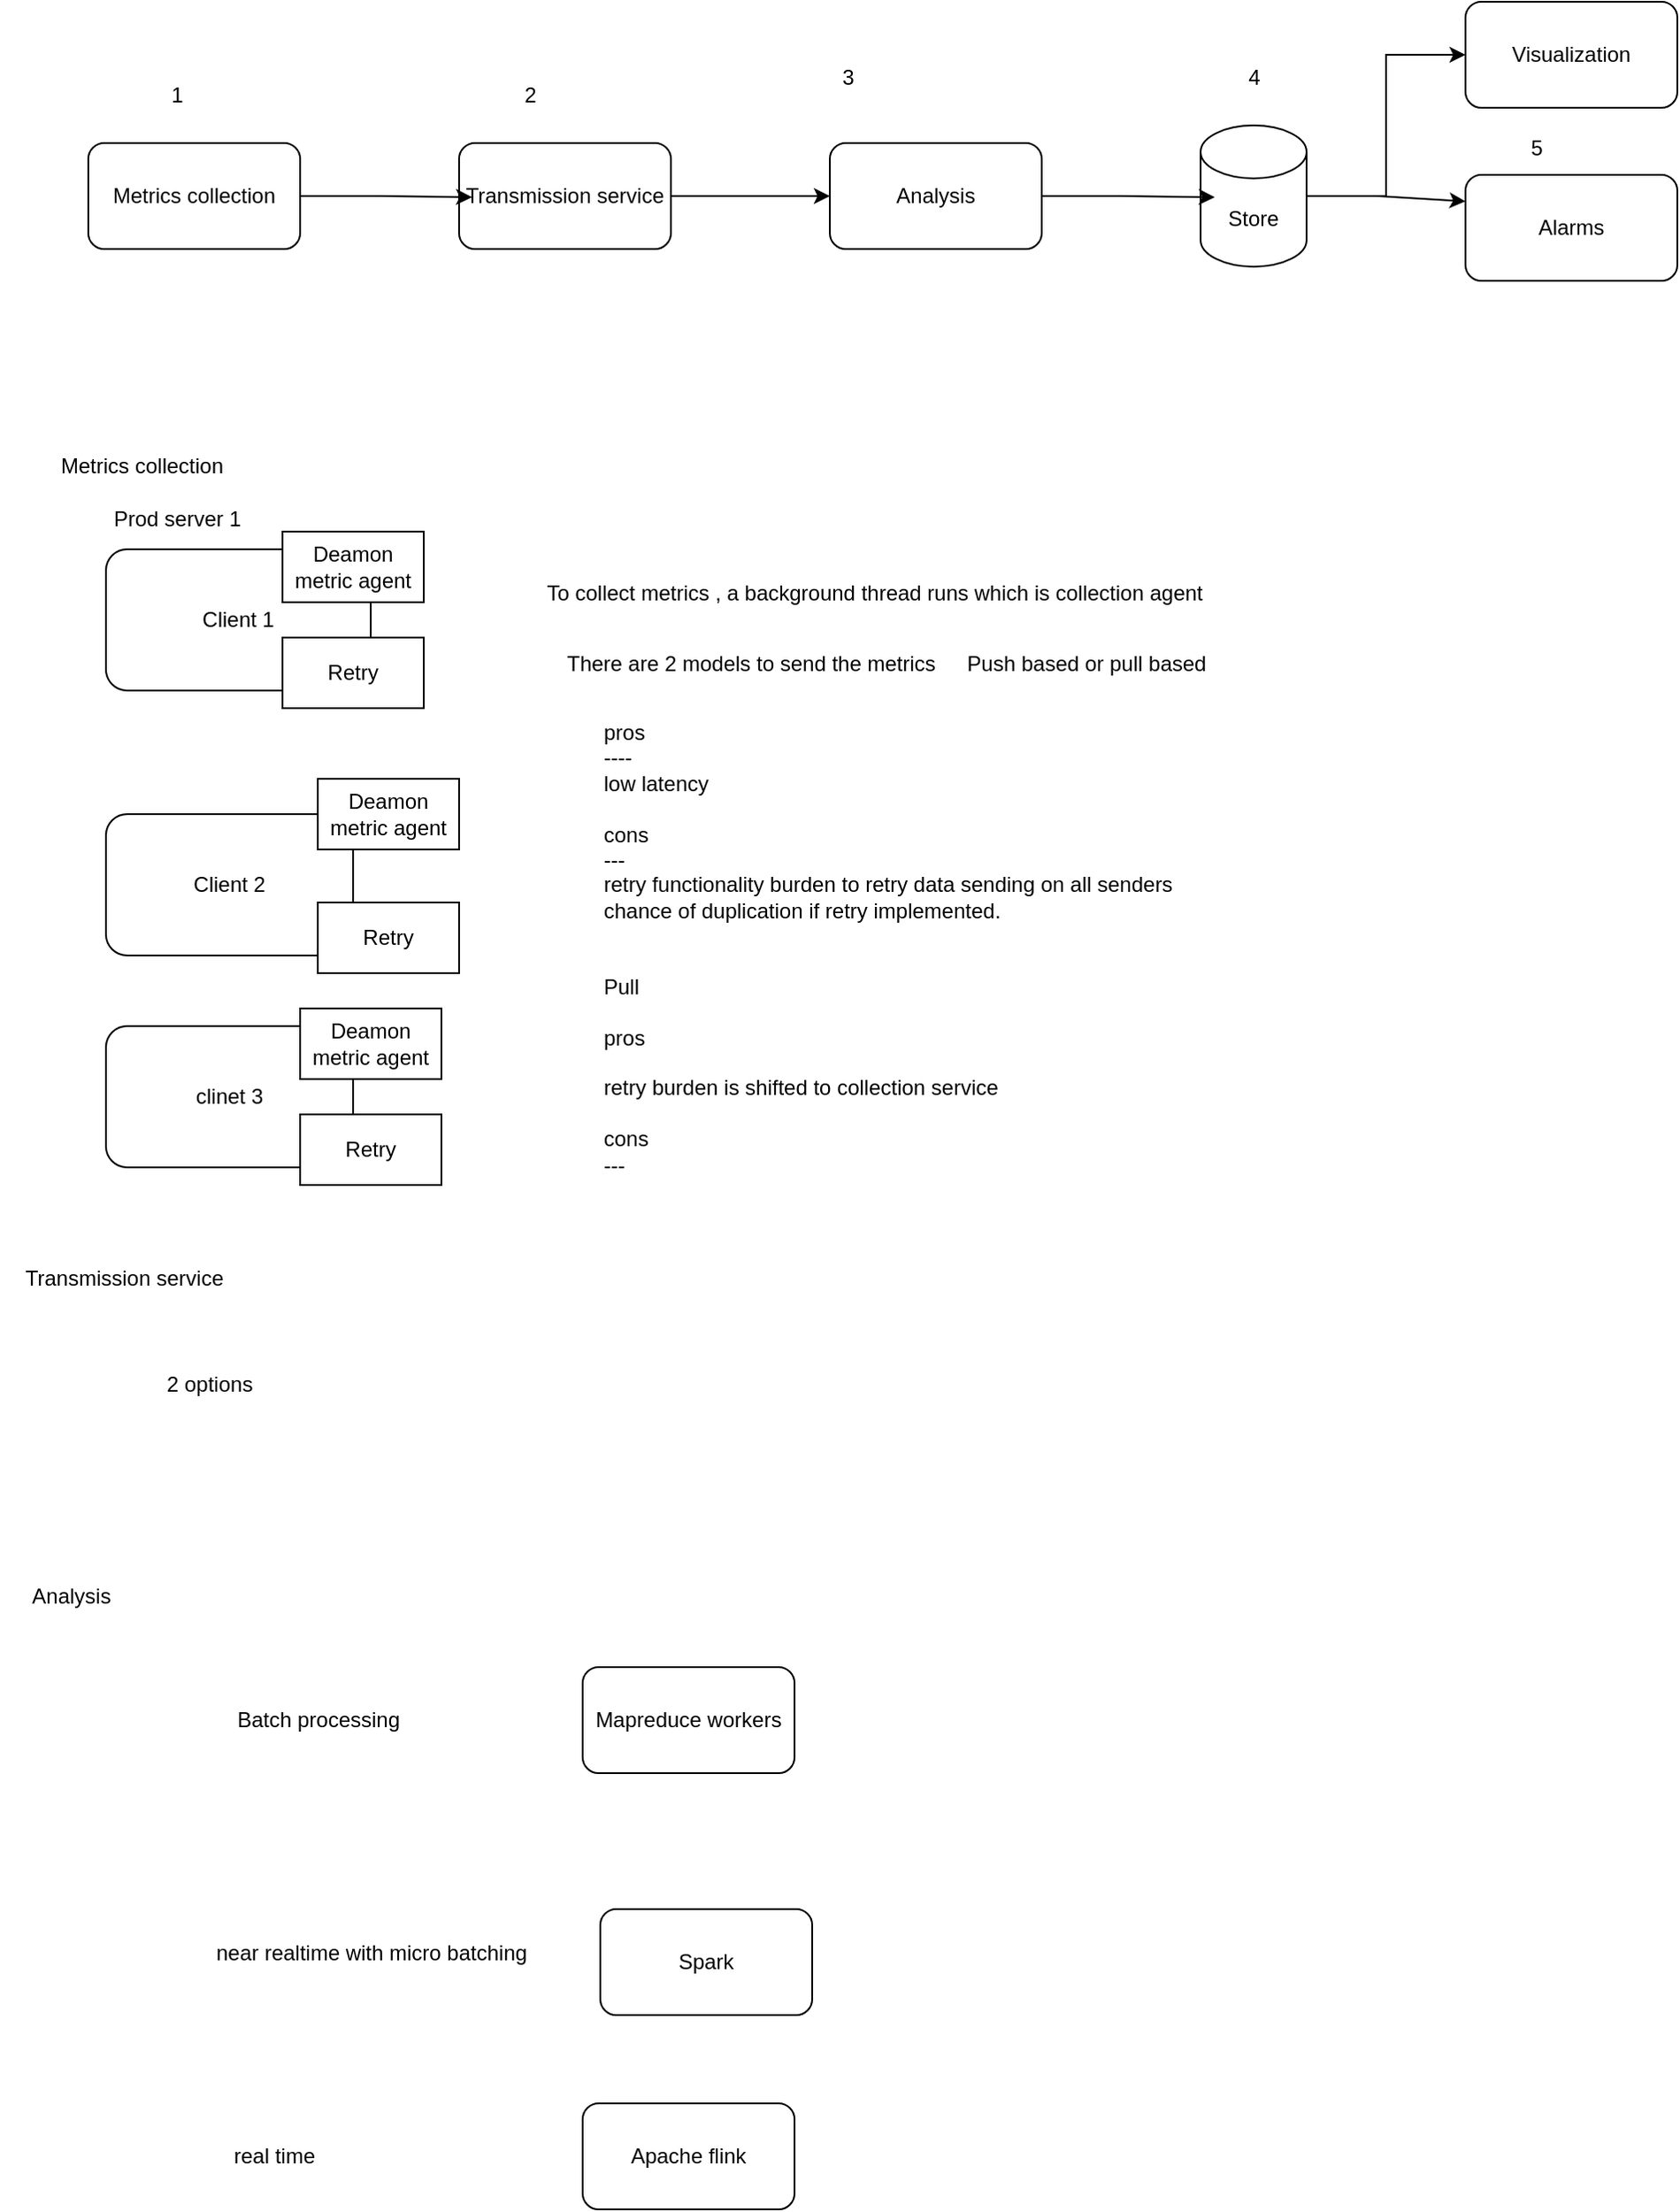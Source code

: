 <mxfile version="26.0.4">
  <diagram name="Page-1" id="urvGlANXZleXgkYBX49S">
    <mxGraphModel dx="794" dy="412" grid="1" gridSize="10" guides="1" tooltips="1" connect="1" arrows="1" fold="1" page="1" pageScale="1" pageWidth="2300" pageHeight="2300" math="0" shadow="0">
      <root>
        <mxCell id="0" />
        <mxCell id="1" parent="0" />
        <mxCell id="tU78rsOKaXReI7qJYb4Z-1" value="Metrics collection" style="rounded=1;whiteSpace=wrap;html=1;" vertex="1" parent="1">
          <mxGeometry x="50" y="100" width="120" height="60" as="geometry" />
        </mxCell>
        <mxCell id="tU78rsOKaXReI7qJYb4Z-8" style="edgeStyle=orthogonalEdgeStyle;rounded=0;orthogonalLoop=1;jettySize=auto;html=1;entryX=0;entryY=0.5;entryDx=0;entryDy=0;" edge="1" parent="1" source="tU78rsOKaXReI7qJYb4Z-2" target="tU78rsOKaXReI7qJYb4Z-3">
          <mxGeometry relative="1" as="geometry" />
        </mxCell>
        <mxCell id="tU78rsOKaXReI7qJYb4Z-2" value="Transmission service" style="rounded=1;whiteSpace=wrap;html=1;" vertex="1" parent="1">
          <mxGeometry x="260" y="100" width="120" height="60" as="geometry" />
        </mxCell>
        <mxCell id="tU78rsOKaXReI7qJYb4Z-3" value="Analysis" style="rounded=1;whiteSpace=wrap;html=1;" vertex="1" parent="1">
          <mxGeometry x="470" y="100" width="120" height="60" as="geometry" />
        </mxCell>
        <mxCell id="tU78rsOKaXReI7qJYb4Z-10" style="edgeStyle=orthogonalEdgeStyle;rounded=0;orthogonalLoop=1;jettySize=auto;html=1;entryX=0;entryY=0.5;entryDx=0;entryDy=0;" edge="1" parent="1" source="tU78rsOKaXReI7qJYb4Z-4" target="tU78rsOKaXReI7qJYb4Z-5">
          <mxGeometry relative="1" as="geometry" />
        </mxCell>
        <mxCell id="tU78rsOKaXReI7qJYb4Z-4" value="Store" style="shape=cylinder3;whiteSpace=wrap;html=1;boundedLbl=1;backgroundOutline=1;size=15;" vertex="1" parent="1">
          <mxGeometry x="680" y="90" width="60" height="80" as="geometry" />
        </mxCell>
        <mxCell id="tU78rsOKaXReI7qJYb4Z-5" value="Visualization" style="rounded=1;whiteSpace=wrap;html=1;" vertex="1" parent="1">
          <mxGeometry x="830" y="20" width="120" height="60" as="geometry" />
        </mxCell>
        <mxCell id="tU78rsOKaXReI7qJYb4Z-7" style="edgeStyle=orthogonalEdgeStyle;rounded=0;orthogonalLoop=1;jettySize=auto;html=1;entryX=0.061;entryY=0.511;entryDx=0;entryDy=0;entryPerimeter=0;" edge="1" parent="1" source="tU78rsOKaXReI7qJYb4Z-1" target="tU78rsOKaXReI7qJYb4Z-2">
          <mxGeometry relative="1" as="geometry" />
        </mxCell>
        <mxCell id="tU78rsOKaXReI7qJYb4Z-9" style="edgeStyle=orthogonalEdgeStyle;rounded=0;orthogonalLoop=1;jettySize=auto;html=1;entryX=0.133;entryY=0.508;entryDx=0;entryDy=0;entryPerimeter=0;" edge="1" parent="1" source="tU78rsOKaXReI7qJYb4Z-3" target="tU78rsOKaXReI7qJYb4Z-4">
          <mxGeometry relative="1" as="geometry" />
        </mxCell>
        <mxCell id="tU78rsOKaXReI7qJYb4Z-12" value="Alarms" style="rounded=1;whiteSpace=wrap;html=1;" vertex="1" parent="1">
          <mxGeometry x="830" y="118" width="120" height="60" as="geometry" />
        </mxCell>
        <mxCell id="tU78rsOKaXReI7qJYb4Z-14" value="" style="endArrow=classic;html=1;rounded=0;entryX=0;entryY=0.25;entryDx=0;entryDy=0;" edge="1" parent="1" target="tU78rsOKaXReI7qJYb4Z-12">
          <mxGeometry width="50" height="50" relative="1" as="geometry">
            <mxPoint x="780" y="130" as="sourcePoint" />
            <mxPoint x="980" y="140" as="targetPoint" />
          </mxGeometry>
        </mxCell>
        <mxCell id="tU78rsOKaXReI7qJYb4Z-16" value="1" style="text;html=1;align=center;verticalAlign=middle;resizable=0;points=[];autosize=1;strokeColor=none;fillColor=none;" vertex="1" parent="1">
          <mxGeometry x="85" y="58" width="30" height="30" as="geometry" />
        </mxCell>
        <mxCell id="tU78rsOKaXReI7qJYb4Z-17" value="2" style="text;html=1;align=center;verticalAlign=middle;resizable=0;points=[];autosize=1;strokeColor=none;fillColor=none;" vertex="1" parent="1">
          <mxGeometry x="285" y="58" width="30" height="30" as="geometry" />
        </mxCell>
        <mxCell id="tU78rsOKaXReI7qJYb4Z-18" value="3" style="text;html=1;align=center;verticalAlign=middle;resizable=0;points=[];autosize=1;strokeColor=none;fillColor=none;" vertex="1" parent="1">
          <mxGeometry x="465" y="48" width="30" height="30" as="geometry" />
        </mxCell>
        <mxCell id="tU78rsOKaXReI7qJYb4Z-19" value="4" style="text;html=1;align=center;verticalAlign=middle;resizable=0;points=[];autosize=1;strokeColor=none;fillColor=none;" vertex="1" parent="1">
          <mxGeometry x="695" y="48" width="30" height="30" as="geometry" />
        </mxCell>
        <mxCell id="tU78rsOKaXReI7qJYb4Z-20" value="5" style="text;html=1;align=center;verticalAlign=middle;resizable=0;points=[];autosize=1;strokeColor=none;fillColor=none;" vertex="1" parent="1">
          <mxGeometry x="855" y="88" width="30" height="30" as="geometry" />
        </mxCell>
        <mxCell id="tU78rsOKaXReI7qJYb4Z-21" value="Metrics collection" style="text;html=1;align=center;verticalAlign=middle;resizable=0;points=[];autosize=1;strokeColor=none;fillColor=none;" vertex="1" parent="1">
          <mxGeometry x="20" y="268" width="120" height="30" as="geometry" />
        </mxCell>
        <mxCell id="tU78rsOKaXReI7qJYb4Z-22" value="Client 1" style="rounded=1;whiteSpace=wrap;html=1;" vertex="1" parent="1">
          <mxGeometry x="60" y="330" width="150" height="80" as="geometry" />
        </mxCell>
        <mxCell id="tU78rsOKaXReI7qJYb4Z-23" value="Prod server 1" style="text;html=1;align=center;verticalAlign=middle;resizable=0;points=[];autosize=1;strokeColor=none;fillColor=none;" vertex="1" parent="1">
          <mxGeometry x="50" y="298" width="100" height="30" as="geometry" />
        </mxCell>
        <mxCell id="tU78rsOKaXReI7qJYb4Z-27" value="Deamon metric agent" style="rounded=0;whiteSpace=wrap;html=1;" vertex="1" parent="1">
          <mxGeometry x="160" y="320" width="80" height="40" as="geometry" />
        </mxCell>
        <mxCell id="tU78rsOKaXReI7qJYb4Z-28" value="Retry" style="rounded=0;whiteSpace=wrap;html=1;" vertex="1" parent="1">
          <mxGeometry x="160" y="380" width="80" height="40" as="geometry" />
        </mxCell>
        <mxCell id="tU78rsOKaXReI7qJYb4Z-29" value="Client 2" style="rounded=1;whiteSpace=wrap;html=1;" vertex="1" parent="1">
          <mxGeometry x="60" y="480" width="140" height="80" as="geometry" />
        </mxCell>
        <mxCell id="tU78rsOKaXReI7qJYb4Z-30" value="Deamon metric agent" style="rounded=0;whiteSpace=wrap;html=1;" vertex="1" parent="1">
          <mxGeometry x="180" y="460" width="80" height="40" as="geometry" />
        </mxCell>
        <mxCell id="tU78rsOKaXReI7qJYb4Z-31" value="Retry" style="rounded=0;whiteSpace=wrap;html=1;" vertex="1" parent="1">
          <mxGeometry x="180" y="530" width="80" height="40" as="geometry" />
        </mxCell>
        <mxCell id="tU78rsOKaXReI7qJYb4Z-32" value="clinet 3" style="rounded=1;whiteSpace=wrap;html=1;" vertex="1" parent="1">
          <mxGeometry x="60" y="600" width="140" height="80" as="geometry" />
        </mxCell>
        <mxCell id="tU78rsOKaXReI7qJYb4Z-33" value="Deamon metric agent" style="rounded=0;whiteSpace=wrap;html=1;" vertex="1" parent="1">
          <mxGeometry x="170" y="590" width="80" height="40" as="geometry" />
        </mxCell>
        <mxCell id="tU78rsOKaXReI7qJYb4Z-34" value="Retry" style="rounded=0;whiteSpace=wrap;html=1;" vertex="1" parent="1">
          <mxGeometry x="170" y="650" width="80" height="40" as="geometry" />
        </mxCell>
        <mxCell id="tU78rsOKaXReI7qJYb4Z-35" value="To collect metrics , a background thread runs which is collection agent" style="text;html=1;align=center;verticalAlign=middle;resizable=0;points=[];autosize=1;strokeColor=none;fillColor=none;" vertex="1" parent="1">
          <mxGeometry x="295" y="340" width="400" height="30" as="geometry" />
        </mxCell>
        <mxCell id="tU78rsOKaXReI7qJYb4Z-36" value="There are 2 models to send the metrics" style="text;html=1;align=center;verticalAlign=middle;resizable=0;points=[];autosize=1;strokeColor=none;fillColor=none;" vertex="1" parent="1">
          <mxGeometry x="310" y="380" width="230" height="30" as="geometry" />
        </mxCell>
        <mxCell id="tU78rsOKaXReI7qJYb4Z-37" value="Push based or pull based" style="text;html=1;align=center;verticalAlign=middle;resizable=0;points=[];autosize=1;strokeColor=none;fillColor=none;" vertex="1" parent="1">
          <mxGeometry x="535" y="380" width="160" height="30" as="geometry" />
        </mxCell>
        <mxCell id="tU78rsOKaXReI7qJYb4Z-41" value="pros&#xa;----&#xa;low latency&#xa;&#xa;cons&#xa;---&#xa;retry functionality burden to retry data sending on all senders&#xa;chance of duplication if retry implemented.&#xa;&#xa;&#xa;Pull&#xa;&#xa;pros&#xa;&#xa;retry burden is shifted to collection service&#xa;&#xa;cons&#xa;---" style="text;whiteSpace=wrap;html=1;" vertex="1" parent="1">
          <mxGeometry x="340" y="420" width="360" height="280" as="geometry" />
        </mxCell>
        <mxCell id="tU78rsOKaXReI7qJYb4Z-42" value="Transmission service" style="text;html=1;align=center;verticalAlign=middle;resizable=0;points=[];autosize=1;strokeColor=none;fillColor=none;" vertex="1" parent="1">
          <mxGeometry y="728" width="140" height="30" as="geometry" />
        </mxCell>
        <mxCell id="tU78rsOKaXReI7qJYb4Z-43" value="2 options&amp;nbsp;" style="text;html=1;align=center;verticalAlign=middle;resizable=0;points=[];autosize=1;strokeColor=none;fillColor=none;" vertex="1" parent="1">
          <mxGeometry x="80" y="788" width="80" height="30" as="geometry" />
        </mxCell>
        <mxCell id="tU78rsOKaXReI7qJYb4Z-45" value="Analysis" style="text;html=1;align=center;verticalAlign=middle;resizable=0;points=[];autosize=1;strokeColor=none;fillColor=none;" vertex="1" parent="1">
          <mxGeometry x="5" y="908" width="70" height="30" as="geometry" />
        </mxCell>
        <mxCell id="tU78rsOKaXReI7qJYb4Z-47" value="Batch processing" style="text;html=1;align=center;verticalAlign=middle;resizable=0;points=[];autosize=1;strokeColor=none;fillColor=none;" vertex="1" parent="1">
          <mxGeometry x="120" y="978" width="120" height="30" as="geometry" />
        </mxCell>
        <mxCell id="tU78rsOKaXReI7qJYb4Z-48" value="near realtime with micro batching" style="text;html=1;align=center;verticalAlign=middle;resizable=0;points=[];autosize=1;strokeColor=none;fillColor=none;" vertex="1" parent="1">
          <mxGeometry x="110" y="1110" width="200" height="30" as="geometry" />
        </mxCell>
        <mxCell id="tU78rsOKaXReI7qJYb4Z-49" value="real time" style="text;html=1;align=center;verticalAlign=middle;resizable=0;points=[];autosize=1;strokeColor=none;fillColor=none;" vertex="1" parent="1">
          <mxGeometry x="120" y="1225" width="70" height="30" as="geometry" />
        </mxCell>
        <mxCell id="tU78rsOKaXReI7qJYb4Z-50" value="Mapreduce workers" style="rounded=1;whiteSpace=wrap;html=1;" vertex="1" parent="1">
          <mxGeometry x="330" y="963" width="120" height="60" as="geometry" />
        </mxCell>
        <mxCell id="tU78rsOKaXReI7qJYb4Z-51" value="Spark" style="rounded=1;whiteSpace=wrap;html=1;" vertex="1" parent="1">
          <mxGeometry x="340" y="1100" width="120" height="60" as="geometry" />
        </mxCell>
        <mxCell id="tU78rsOKaXReI7qJYb4Z-52" value="Apache flink" style="rounded=1;whiteSpace=wrap;html=1;" vertex="1" parent="1">
          <mxGeometry x="330" y="1210" width="120" height="60" as="geometry" />
        </mxCell>
      </root>
    </mxGraphModel>
  </diagram>
</mxfile>
